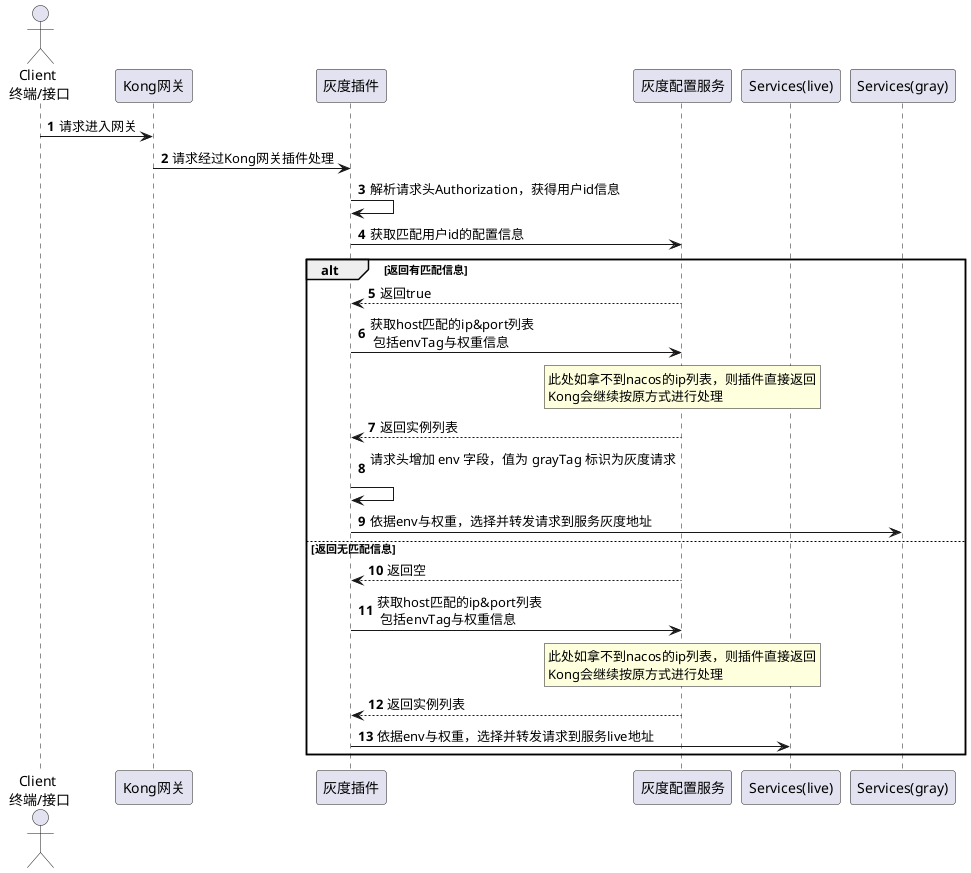 @startuml
'https://plantuml.com/sequence-diagram
'Kong网关灰度插件逻辑流程图

autonumber
hide unlinked
actor "Client\n 终端/接口" as c
participant "Kong网关" as k
participant "灰度插件" as kp
participant "灰度配置服务" as g
participant "Services(live)" as sl
participant "Services(gray)" as sg

c -> k : 请求进入网关
k -> kp : 请求经过Kong网关插件处理
kp -> kp : 解析请求头Authorization，获得用户id信息
kp -> g : 获取匹配用户id的配置信息

alt 返回有匹配信息
g --> kp : 返回true
kp -> g : 获取host匹配的ip&port列表\n 包括envTag与权重信息
rnote over g
此处如拿不到nacos的ip列表，则插件直接返回
Kong会继续按原方式进行处理
end rnote
g --> kp : 返回实例列表
kp -> kp : 请求头增加 env 字段，值为 grayTag 标识为灰度请求\n
kp -> sg : 依据env与权重，选择并转发请求到服务灰度地址

else 返回无匹配信息
g --> kp : 返回空
kp -> g : 获取host匹配的ip&port列表\n 包括envTag与权重信息
rnote over g
此处如拿不到nacos的ip列表，则插件直接返回
Kong会继续按原方式进行处理
end rnote
g --> kp : 返回实例列表
kp -> sl : 依据env与权重，选择并转发请求到服务live地址
end

@enduml